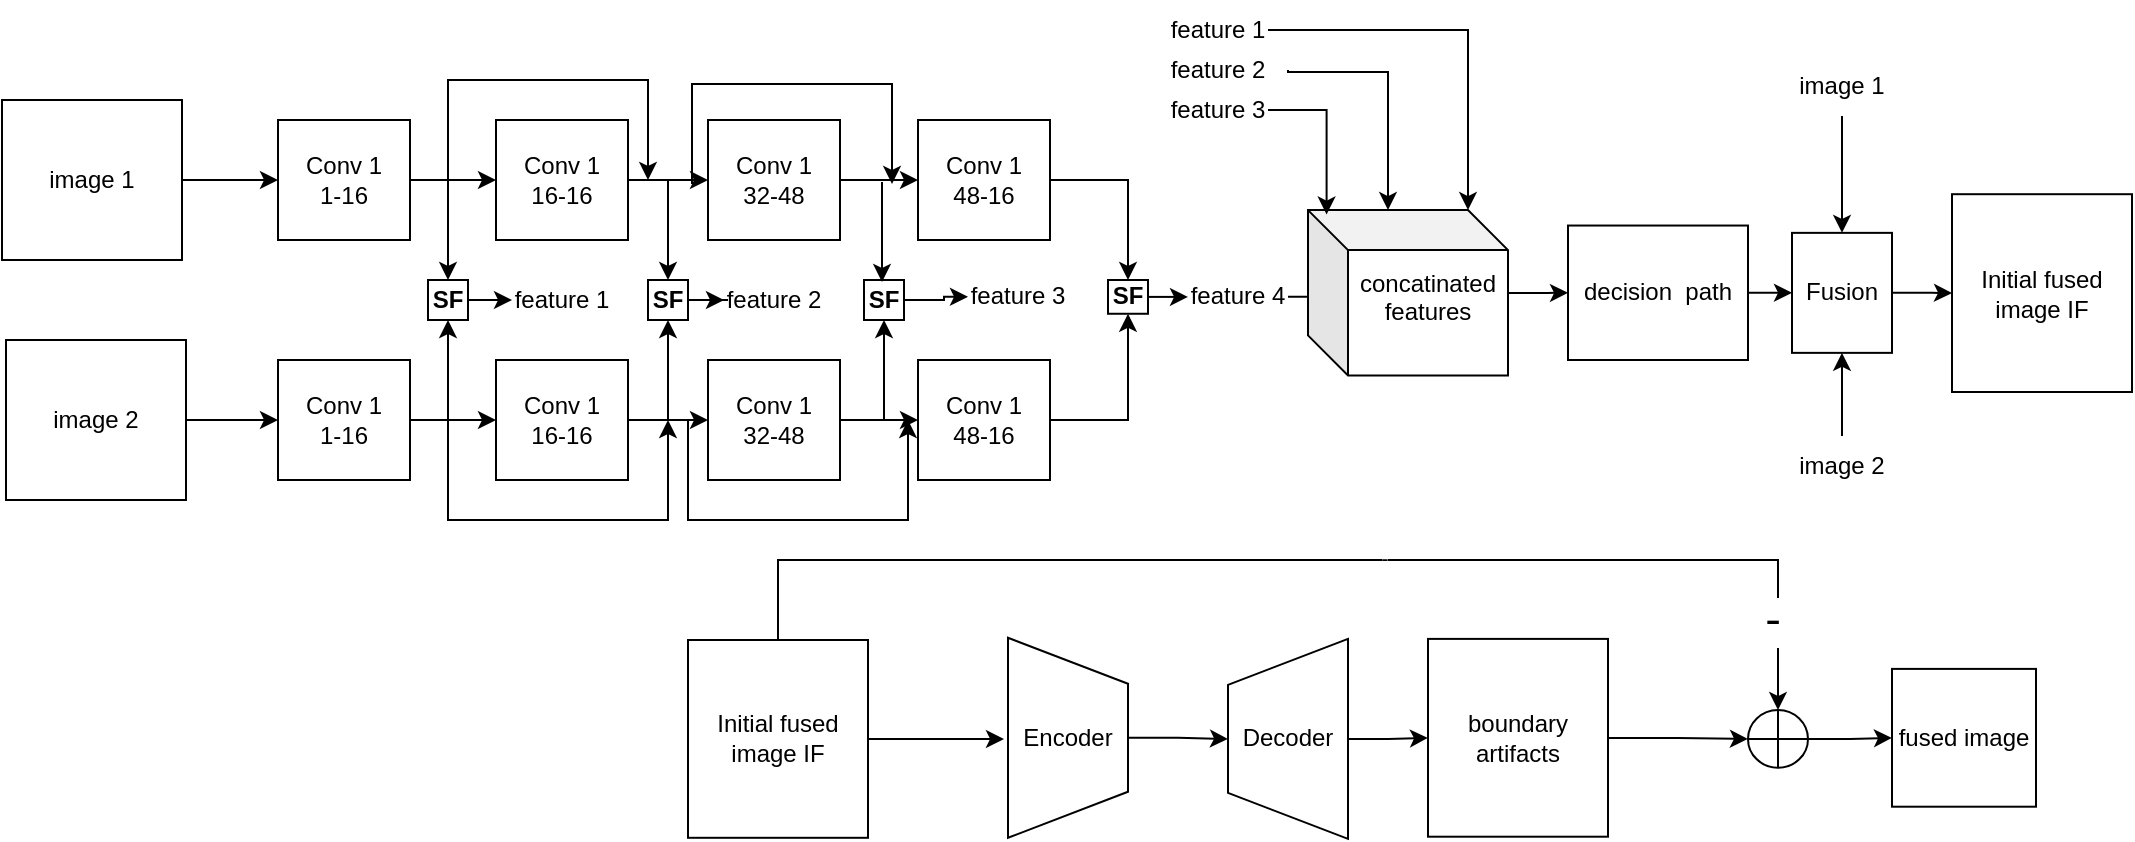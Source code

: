 <mxfile version="23.1.5" type="google">
  <diagram name="Page-1" id="GpAMs-AU3WVB7W0eOsBw">
    <mxGraphModel grid="1" page="1" gridSize="10" guides="1" tooltips="1" connect="1" arrows="1" fold="1" pageScale="1" pageWidth="827" pageHeight="1169" math="0" shadow="0">
      <root>
        <mxCell id="0" />
        <mxCell id="1" parent="0" />
        <mxCell id="OBFP0l17kaqNYe4ghBis-11" value="" style="edgeStyle=orthogonalEdgeStyle;rounded=0;orthogonalLoop=1;jettySize=auto;html=1;" edge="1" parent="1" source="OBFP0l17kaqNYe4ghBis-1" target="OBFP0l17kaqNYe4ghBis-3">
          <mxGeometry relative="1" as="geometry" />
        </mxCell>
        <mxCell id="OBFP0l17kaqNYe4ghBis-1" value="image 1" style="rounded=0;whiteSpace=wrap;html=1;" vertex="1" parent="1">
          <mxGeometry x="167" y="70" width="90" height="80" as="geometry" />
        </mxCell>
        <mxCell id="OBFP0l17kaqNYe4ghBis-12" value="" style="edgeStyle=orthogonalEdgeStyle;rounded=0;orthogonalLoop=1;jettySize=auto;html=1;" edge="1" parent="1" source="OBFP0l17kaqNYe4ghBis-2" target="OBFP0l17kaqNYe4ghBis-4">
          <mxGeometry relative="1" as="geometry" />
        </mxCell>
        <mxCell id="OBFP0l17kaqNYe4ghBis-2" value="image 2" style="rounded=0;whiteSpace=wrap;html=1;" vertex="1" parent="1">
          <mxGeometry x="169" y="190" width="90" height="80" as="geometry" />
        </mxCell>
        <mxCell id="OBFP0l17kaqNYe4ghBis-13" value="" style="edgeStyle=orthogonalEdgeStyle;rounded=0;orthogonalLoop=1;jettySize=auto;html=1;" edge="1" parent="1" source="OBFP0l17kaqNYe4ghBis-3" target="OBFP0l17kaqNYe4ghBis-6">
          <mxGeometry relative="1" as="geometry" />
        </mxCell>
        <mxCell id="OBFP0l17kaqNYe4ghBis-3" value="Conv 1&lt;br&gt;1-16" style="rounded=0;whiteSpace=wrap;html=1;" vertex="1" parent="1">
          <mxGeometry x="305" y="80" width="66" height="60" as="geometry" />
        </mxCell>
        <mxCell id="OBFP0l17kaqNYe4ghBis-14" value="" style="edgeStyle=orthogonalEdgeStyle;rounded=0;orthogonalLoop=1;jettySize=auto;html=1;" edge="1" parent="1" source="OBFP0l17kaqNYe4ghBis-4" target="OBFP0l17kaqNYe4ghBis-5">
          <mxGeometry relative="1" as="geometry" />
        </mxCell>
        <mxCell id="OBFP0l17kaqNYe4ghBis-4" value="Conv 1&lt;br&gt;1-16" style="rounded=0;whiteSpace=wrap;html=1;" vertex="1" parent="1">
          <mxGeometry x="305" y="200" width="66" height="60" as="geometry" />
        </mxCell>
        <mxCell id="OBFP0l17kaqNYe4ghBis-16" value="" style="edgeStyle=orthogonalEdgeStyle;rounded=0;orthogonalLoop=1;jettySize=auto;html=1;" edge="1" parent="1" source="OBFP0l17kaqNYe4ghBis-5" target="OBFP0l17kaqNYe4ghBis-8">
          <mxGeometry relative="1" as="geometry" />
        </mxCell>
        <mxCell id="OBFP0l17kaqNYe4ghBis-5" value="Conv 1&lt;br&gt;16-16" style="rounded=0;whiteSpace=wrap;html=1;" vertex="1" parent="1">
          <mxGeometry x="414" y="200" width="66" height="60" as="geometry" />
        </mxCell>
        <mxCell id="OBFP0l17kaqNYe4ghBis-15" value="" style="edgeStyle=orthogonalEdgeStyle;rounded=0;orthogonalLoop=1;jettySize=auto;html=1;" edge="1" parent="1" source="OBFP0l17kaqNYe4ghBis-6" target="OBFP0l17kaqNYe4ghBis-7">
          <mxGeometry relative="1" as="geometry" />
        </mxCell>
        <mxCell id="OBFP0l17kaqNYe4ghBis-6" value="Conv 1&lt;br&gt;16-16" style="rounded=0;whiteSpace=wrap;html=1;" vertex="1" parent="1">
          <mxGeometry x="414" y="80" width="66" height="60" as="geometry" />
        </mxCell>
        <mxCell id="OBFP0l17kaqNYe4ghBis-17" value="" style="edgeStyle=orthogonalEdgeStyle;rounded=0;orthogonalLoop=1;jettySize=auto;html=1;" edge="1" parent="1" source="OBFP0l17kaqNYe4ghBis-7" target="OBFP0l17kaqNYe4ghBis-10">
          <mxGeometry relative="1" as="geometry" />
        </mxCell>
        <mxCell id="OBFP0l17kaqNYe4ghBis-7" value="Conv 1&lt;br&gt;32-48" style="rounded=0;whiteSpace=wrap;html=1;" vertex="1" parent="1">
          <mxGeometry x="520" y="80" width="66" height="60" as="geometry" />
        </mxCell>
        <mxCell id="OBFP0l17kaqNYe4ghBis-18" value="" style="edgeStyle=orthogonalEdgeStyle;rounded=0;orthogonalLoop=1;jettySize=auto;html=1;" edge="1" parent="1" source="OBFP0l17kaqNYe4ghBis-8" target="OBFP0l17kaqNYe4ghBis-9">
          <mxGeometry relative="1" as="geometry" />
        </mxCell>
        <mxCell id="OBFP0l17kaqNYe4ghBis-8" value="Conv 1&lt;br&gt;32-48" style="rounded=0;whiteSpace=wrap;html=1;" vertex="1" parent="1">
          <mxGeometry x="520" y="200" width="66" height="60" as="geometry" />
        </mxCell>
        <mxCell id="OBFP0l17kaqNYe4ghBis-9" value="Conv 1&lt;br&gt;48-16" style="rounded=0;whiteSpace=wrap;html=1;" vertex="1" parent="1">
          <mxGeometry x="625" y="200" width="66" height="60" as="geometry" />
        </mxCell>
        <mxCell id="OBFP0l17kaqNYe4ghBis-10" value="Conv 1&lt;br&gt;48-16" style="rounded=0;whiteSpace=wrap;html=1;" vertex="1" parent="1">
          <mxGeometry x="625" y="80" width="66" height="60" as="geometry" />
        </mxCell>
        <mxCell id="OBFP0l17kaqNYe4ghBis-44" value="" style="edgeStyle=orthogonalEdgeStyle;rounded=0;orthogonalLoop=1;jettySize=auto;html=1;" edge="1" parent="1" source="OBFP0l17kaqNYe4ghBis-19" target="OBFP0l17kaqNYe4ghBis-43">
          <mxGeometry relative="1" as="geometry" />
        </mxCell>
        <mxCell id="OBFP0l17kaqNYe4ghBis-19" value="&lt;b&gt;SF&lt;/b&gt;" style="rounded=0;whiteSpace=wrap;html=1;" vertex="1" parent="1">
          <mxGeometry x="380" y="160" width="20" height="20" as="geometry" />
        </mxCell>
        <mxCell id="OBFP0l17kaqNYe4ghBis-49" value="" style="edgeStyle=orthogonalEdgeStyle;rounded=0;orthogonalLoop=1;jettySize=auto;html=1;" edge="1" parent="1" source="OBFP0l17kaqNYe4ghBis-20" target="OBFP0l17kaqNYe4ghBis-45">
          <mxGeometry relative="1" as="geometry" />
        </mxCell>
        <mxCell id="OBFP0l17kaqNYe4ghBis-20" value="&lt;b&gt;SF&lt;/b&gt;" style="rounded=0;whiteSpace=wrap;html=1;" vertex="1" parent="1">
          <mxGeometry x="490" y="160" width="20" height="20" as="geometry" />
        </mxCell>
        <mxCell id="OBFP0l17kaqNYe4ghBis-50" value="" style="edgeStyle=orthogonalEdgeStyle;rounded=0;orthogonalLoop=1;jettySize=auto;html=1;" edge="1" parent="1" source="OBFP0l17kaqNYe4ghBis-21" target="OBFP0l17kaqNYe4ghBis-46">
          <mxGeometry relative="1" as="geometry" />
        </mxCell>
        <mxCell id="OBFP0l17kaqNYe4ghBis-21" value="&lt;b&gt;SF&lt;/b&gt;" style="rounded=0;whiteSpace=wrap;html=1;" vertex="1" parent="1">
          <mxGeometry x="598" y="160" width="20" height="20" as="geometry" />
        </mxCell>
        <mxCell id="OBFP0l17kaqNYe4ghBis-22" value="" style="endArrow=classic;html=1;rounded=0;entryX=0.5;entryY=0;entryDx=0;entryDy=0;" edge="1" parent="1" target="OBFP0l17kaqNYe4ghBis-19">
          <mxGeometry width="50" height="50" relative="1" as="geometry">
            <mxPoint x="390" y="110" as="sourcePoint" />
            <mxPoint x="440" y="270" as="targetPoint" />
          </mxGeometry>
        </mxCell>
        <mxCell id="OBFP0l17kaqNYe4ghBis-23" value="" style="endArrow=classic;html=1;rounded=0;entryX=0.5;entryY=0;entryDx=0;entryDy=0;" edge="1" parent="1" target="OBFP0l17kaqNYe4ghBis-20">
          <mxGeometry width="50" height="50" relative="1" as="geometry">
            <mxPoint x="500" y="110" as="sourcePoint" />
            <mxPoint x="400" y="170" as="targetPoint" />
            <Array as="points" />
          </mxGeometry>
        </mxCell>
        <mxCell id="OBFP0l17kaqNYe4ghBis-24" value="" style="endArrow=classic;html=1;rounded=0;entryX=0.5;entryY=1;entryDx=0;entryDy=0;" edge="1" parent="1" target="OBFP0l17kaqNYe4ghBis-19">
          <mxGeometry width="50" height="50" relative="1" as="geometry">
            <mxPoint x="390" y="230" as="sourcePoint" />
            <mxPoint x="400" y="170" as="targetPoint" />
          </mxGeometry>
        </mxCell>
        <mxCell id="OBFP0l17kaqNYe4ghBis-25" value="" style="endArrow=classic;html=1;rounded=0;entryX=0.5;entryY=1;entryDx=0;entryDy=0;" edge="1" parent="1" target="OBFP0l17kaqNYe4ghBis-20">
          <mxGeometry width="50" height="50" relative="1" as="geometry">
            <mxPoint x="500" y="230" as="sourcePoint" />
            <mxPoint x="400" y="190" as="targetPoint" />
          </mxGeometry>
        </mxCell>
        <mxCell id="OBFP0l17kaqNYe4ghBis-26" value="" style="endArrow=classic;html=1;rounded=0;" edge="1" parent="1">
          <mxGeometry width="50" height="50" relative="1" as="geometry">
            <mxPoint x="390" y="230" as="sourcePoint" />
            <mxPoint x="500" y="230" as="targetPoint" />
            <Array as="points">
              <mxPoint x="390" y="280" />
              <mxPoint x="500" y="280" />
              <mxPoint x="500" y="250" />
            </Array>
          </mxGeometry>
        </mxCell>
        <mxCell id="OBFP0l17kaqNYe4ghBis-27" value="" style="endArrow=classic;html=1;rounded=0;" edge="1" parent="1">
          <mxGeometry width="50" height="50" relative="1" as="geometry">
            <mxPoint x="510" y="230" as="sourcePoint" />
            <mxPoint x="620" y="230" as="targetPoint" />
            <Array as="points">
              <mxPoint x="510" y="280" />
              <mxPoint x="620" y="280" />
            </Array>
          </mxGeometry>
        </mxCell>
        <mxCell id="OBFP0l17kaqNYe4ghBis-28" value="" style="endArrow=classic;html=1;rounded=0;" edge="1" parent="1">
          <mxGeometry width="50" height="50" relative="1" as="geometry">
            <mxPoint x="390" y="110" as="sourcePoint" />
            <mxPoint x="490" y="110" as="targetPoint" />
            <Array as="points">
              <mxPoint x="390" y="80" />
              <mxPoint x="390" y="60" />
              <mxPoint x="400" y="60" />
              <mxPoint x="450" y="60" />
              <mxPoint x="490" y="60" />
            </Array>
          </mxGeometry>
        </mxCell>
        <mxCell id="OBFP0l17kaqNYe4ghBis-29" value="" style="endArrow=classic;html=1;rounded=0;" edge="1" parent="1">
          <mxGeometry width="50" height="50" relative="1" as="geometry">
            <mxPoint x="512" y="112" as="sourcePoint" />
            <mxPoint x="612" y="112" as="targetPoint" />
            <Array as="points">
              <mxPoint x="512" y="82" />
              <mxPoint x="512" y="62" />
              <mxPoint x="522" y="62" />
              <mxPoint x="572" y="62" />
              <mxPoint x="612" y="62" />
            </Array>
          </mxGeometry>
        </mxCell>
        <mxCell id="OBFP0l17kaqNYe4ghBis-30" value="" style="endArrow=classic;html=1;rounded=0;entryX=0.5;entryY=0;entryDx=0;entryDy=0;" edge="1" parent="1">
          <mxGeometry width="50" height="50" relative="1" as="geometry">
            <mxPoint x="607" y="111" as="sourcePoint" />
            <mxPoint x="607" y="161" as="targetPoint" />
            <Array as="points" />
          </mxGeometry>
        </mxCell>
        <mxCell id="OBFP0l17kaqNYe4ghBis-32" value="" style="endArrow=classic;html=1;rounded=0;entryX=0.5;entryY=1;entryDx=0;entryDy=0;" edge="1" parent="1" target="OBFP0l17kaqNYe4ghBis-21">
          <mxGeometry width="50" height="50" relative="1" as="geometry">
            <mxPoint x="608" y="230" as="sourcePoint" />
            <mxPoint x="617" y="171" as="targetPoint" />
            <Array as="points" />
          </mxGeometry>
        </mxCell>
        <mxCell id="OBFP0l17kaqNYe4ghBis-51" value="" style="edgeStyle=orthogonalEdgeStyle;rounded=0;orthogonalLoop=1;jettySize=auto;html=1;" edge="1" parent="1" source="OBFP0l17kaqNYe4ghBis-33" target="OBFP0l17kaqNYe4ghBis-48">
          <mxGeometry relative="1" as="geometry" />
        </mxCell>
        <mxCell id="OBFP0l17kaqNYe4ghBis-33" value="&lt;b&gt;SF&lt;/b&gt;" style="rounded=0;whiteSpace=wrap;html=1;" vertex="1" parent="1">
          <mxGeometry x="720" y="160" width="20" height="16.88" as="geometry" />
        </mxCell>
        <mxCell id="OBFP0l17kaqNYe4ghBis-37" value="" style="endArrow=classic;html=1;rounded=0;entryX=0.5;entryY=0;entryDx=0;entryDy=0;exitX=1;exitY=0.5;exitDx=0;exitDy=0;" edge="1" parent="1" source="OBFP0l17kaqNYe4ghBis-10" target="OBFP0l17kaqNYe4ghBis-33">
          <mxGeometry width="50" height="50" relative="1" as="geometry">
            <mxPoint x="390" y="210" as="sourcePoint" />
            <mxPoint x="440" y="160" as="targetPoint" />
            <Array as="points">
              <mxPoint x="730" y="110" />
            </Array>
          </mxGeometry>
        </mxCell>
        <mxCell id="OBFP0l17kaqNYe4ghBis-38" value="" style="endArrow=classic;html=1;rounded=0;entryX=0.5;entryY=1;entryDx=0;entryDy=0;exitX=1;exitY=0.5;exitDx=0;exitDy=0;" edge="1" parent="1" source="OBFP0l17kaqNYe4ghBis-9" target="OBFP0l17kaqNYe4ghBis-33">
          <mxGeometry width="50" height="50" relative="1" as="geometry">
            <mxPoint x="701" y="120" as="sourcePoint" />
            <mxPoint x="745" y="145" as="targetPoint" />
            <Array as="points">
              <mxPoint x="730" y="230" />
            </Array>
          </mxGeometry>
        </mxCell>
        <mxCell id="OBFP0l17kaqNYe4ghBis-43" value="feature 1" style="text;html=1;align=center;verticalAlign=middle;whiteSpace=wrap;rounded=0;" vertex="1" parent="1">
          <mxGeometry x="422" y="155" width="50" height="30" as="geometry" />
        </mxCell>
        <mxCell id="OBFP0l17kaqNYe4ghBis-45" value="feature 2" style="text;html=1;align=center;verticalAlign=middle;whiteSpace=wrap;rounded=0;" vertex="1" parent="1">
          <mxGeometry x="528" y="155" width="50" height="30" as="geometry" />
        </mxCell>
        <mxCell id="OBFP0l17kaqNYe4ghBis-46" value="feature 3" style="text;html=1;align=center;verticalAlign=middle;whiteSpace=wrap;rounded=0;" vertex="1" parent="1">
          <mxGeometry x="650" y="153.44" width="50" height="30" as="geometry" />
        </mxCell>
        <mxCell id="OBFP0l17kaqNYe4ghBis-56" value="" style="edgeStyle=orthogonalEdgeStyle;rounded=0;orthogonalLoop=1;jettySize=auto;html=1;" edge="1" parent="1" source="OBFP0l17kaqNYe4ghBis-48" target="OBFP0l17kaqNYe4ghBis-52">
          <mxGeometry relative="1" as="geometry" />
        </mxCell>
        <mxCell id="OBFP0l17kaqNYe4ghBis-48" value="feature 4" style="text;html=1;align=center;verticalAlign=middle;whiteSpace=wrap;rounded=0;" vertex="1" parent="1">
          <mxGeometry x="760" y="153.44" width="50" height="30" as="geometry" />
        </mxCell>
        <mxCell id="OBFP0l17kaqNYe4ghBis-64" value="" style="edgeStyle=orthogonalEdgeStyle;rounded=0;orthogonalLoop=1;jettySize=auto;html=1;" edge="1" parent="1" source="OBFP0l17kaqNYe4ghBis-52" target="OBFP0l17kaqNYe4ghBis-63">
          <mxGeometry relative="1" as="geometry" />
        </mxCell>
        <mxCell id="OBFP0l17kaqNYe4ghBis-52" value="concatinated features&lt;div&gt;&lt;br/&gt;&lt;/div&gt;" style="shape=cube;whiteSpace=wrap;html=1;boundedLbl=1;backgroundOutline=1;darkOpacity=0.05;darkOpacity2=0.1;" vertex="1" parent="1">
          <mxGeometry x="820" y="125.05" width="100" height="82.66" as="geometry" />
        </mxCell>
        <mxCell id="OBFP0l17kaqNYe4ghBis-53" value="feature 1" style="text;html=1;align=center;verticalAlign=middle;whiteSpace=wrap;rounded=0;" vertex="1" parent="1">
          <mxGeometry x="750" y="20" width="50" height="30" as="geometry" />
        </mxCell>
        <mxCell id="OBFP0l17kaqNYe4ghBis-60" value="" style="edgeStyle=orthogonalEdgeStyle;rounded=0;orthogonalLoop=1;jettySize=auto;html=1;entryX=0;entryY=0;entryDx=40;entryDy=0;entryPerimeter=0;" edge="1" parent="1" target="OBFP0l17kaqNYe4ghBis-52">
          <mxGeometry relative="1" as="geometry">
            <mxPoint x="810" y="55" as="sourcePoint" />
            <mxPoint x="885" y="124.22" as="targetPoint" />
            <Array as="points">
              <mxPoint x="860" y="56" />
            </Array>
          </mxGeometry>
        </mxCell>
        <mxCell id="OBFP0l17kaqNYe4ghBis-54" value="feature 2" style="text;html=1;align=center;verticalAlign=middle;whiteSpace=wrap;rounded=0;" vertex="1" parent="1">
          <mxGeometry x="750" y="40" width="50" height="30" as="geometry" />
        </mxCell>
        <mxCell id="OBFP0l17kaqNYe4ghBis-58" value="" style="edgeStyle=orthogonalEdgeStyle;rounded=0;orthogonalLoop=1;jettySize=auto;html=1;entryX=0.093;entryY=0.027;entryDx=0;entryDy=0;entryPerimeter=0;" edge="1" parent="1" source="OBFP0l17kaqNYe4ghBis-55" target="OBFP0l17kaqNYe4ghBis-52">
          <mxGeometry relative="1" as="geometry">
            <mxPoint x="850" y="120" as="targetPoint" />
          </mxGeometry>
        </mxCell>
        <mxCell id="OBFP0l17kaqNYe4ghBis-55" value="feature 3" style="text;html=1;align=center;verticalAlign=middle;whiteSpace=wrap;rounded=0;" vertex="1" parent="1">
          <mxGeometry x="750" y="60" width="50" height="30" as="geometry" />
        </mxCell>
        <mxCell id="5EzRKYY1F06j_9IUN6NR-1" value="" style="edgeStyle=orthogonalEdgeStyle;rounded=0;orthogonalLoop=1;jettySize=auto;html=1;" edge="1" parent="1" source="OBFP0l17kaqNYe4ghBis-63" target="OBFP0l17kaqNYe4ghBis-67">
          <mxGeometry relative="1" as="geometry" />
        </mxCell>
        <mxCell id="OBFP0l17kaqNYe4ghBis-63" value="decision&amp;nbsp; path" style="rounded=0;whiteSpace=wrap;html=1;" vertex="1" parent="1">
          <mxGeometry x="950" y="132.77" width="90" height="67.23" as="geometry" />
        </mxCell>
        <mxCell id="OBFP0l17kaqNYe4ghBis-66" value="Initial fused image IF" style="rounded=0;whiteSpace=wrap;html=1;" vertex="1" parent="1">
          <mxGeometry x="1142" y="117.1" width="90" height="98.9" as="geometry" />
        </mxCell>
        <mxCell id="OBFP0l17kaqNYe4ghBis-73" value="" style="edgeStyle=orthogonalEdgeStyle;rounded=0;orthogonalLoop=1;jettySize=auto;html=1;" edge="1" parent="1" source="OBFP0l17kaqNYe4ghBis-67" target="OBFP0l17kaqNYe4ghBis-66">
          <mxGeometry relative="1" as="geometry" />
        </mxCell>
        <mxCell id="OBFP0l17kaqNYe4ghBis-67" value="Fusion" style="rounded=0;whiteSpace=wrap;html=1;" vertex="1" parent="1">
          <mxGeometry x="1062" y="136.43" width="50" height="60" as="geometry" />
        </mxCell>
        <mxCell id="OBFP0l17kaqNYe4ghBis-68" value="" style="endArrow=classic;html=1;rounded=0;entryX=0;entryY=0;entryDx=80;entryDy=0;entryPerimeter=0;exitX=1;exitY=0.5;exitDx=0;exitDy=0;" edge="1" parent="1" source="OBFP0l17kaqNYe4ghBis-53" target="OBFP0l17kaqNYe4ghBis-52">
          <mxGeometry width="50" height="50" relative="1" as="geometry">
            <mxPoint x="560" y="250" as="sourcePoint" />
            <mxPoint x="610" y="200" as="targetPoint" />
            <Array as="points">
              <mxPoint x="900" y="35" />
            </Array>
          </mxGeometry>
        </mxCell>
        <mxCell id="OBFP0l17kaqNYe4ghBis-72" value="" style="edgeStyle=orthogonalEdgeStyle;rounded=0;orthogonalLoop=1;jettySize=auto;html=1;" edge="1" parent="1" source="OBFP0l17kaqNYe4ghBis-69" target="OBFP0l17kaqNYe4ghBis-67">
          <mxGeometry relative="1" as="geometry" />
        </mxCell>
        <mxCell id="OBFP0l17kaqNYe4ghBis-69" value="image 1" style="text;html=1;align=center;verticalAlign=middle;whiteSpace=wrap;rounded=0;" vertex="1" parent="1">
          <mxGeometry x="1062" y="48" width="50" height="30" as="geometry" />
        </mxCell>
        <mxCell id="OBFP0l17kaqNYe4ghBis-71" value="" style="edgeStyle=orthogonalEdgeStyle;rounded=0;orthogonalLoop=1;jettySize=auto;html=1;" edge="1" parent="1" source="OBFP0l17kaqNYe4ghBis-70" target="OBFP0l17kaqNYe4ghBis-67">
          <mxGeometry relative="1" as="geometry" />
        </mxCell>
        <mxCell id="OBFP0l17kaqNYe4ghBis-70" value="image 2" style="text;html=1;align=center;verticalAlign=middle;whiteSpace=wrap;rounded=0;" vertex="1" parent="1">
          <mxGeometry x="1062" y="238" width="50" height="30" as="geometry" />
        </mxCell>
        <mxCell id="OBFP0l17kaqNYe4ghBis-76" value="" style="edgeStyle=orthogonalEdgeStyle;rounded=0;orthogonalLoop=1;jettySize=auto;html=1;" edge="1" parent="1" source="OBFP0l17kaqNYe4ghBis-74">
          <mxGeometry relative="1" as="geometry">
            <mxPoint x="668" y="389.5" as="targetPoint" />
          </mxGeometry>
        </mxCell>
        <mxCell id="5EzRKYY1F06j_9IUN6NR-9" value="" style="edgeStyle=orthogonalEdgeStyle;rounded=0;orthogonalLoop=1;jettySize=auto;html=1;entryX=0.5;entryY=0;entryDx=0;entryDy=0;" edge="1" parent="1" source="OBFP0l17kaqNYe4ghBis-74" target="5EzRKYY1F06j_9IUN6NR-7">
          <mxGeometry relative="1" as="geometry">
            <Array as="points">
              <mxPoint x="555" y="300" />
              <mxPoint x="1055" y="300" />
            </Array>
          </mxGeometry>
        </mxCell>
        <mxCell id="5EzRKYY1F06j_9IUN6NR-10" value="-" style="edgeLabel;html=1;align=center;verticalAlign=middle;resizable=0;points=[];" connectable="0" vertex="1" parent="5EzRKYY1F06j_9IUN6NR-9">
          <mxGeometry x="0.115" y="1" relative="1" as="geometry">
            <mxPoint as="offset" />
          </mxGeometry>
        </mxCell>
        <mxCell id="5EzRKYY1F06j_9IUN6NR-12" value="&lt;font style=&quot;font-size: 21px;&quot; face=&quot;Courier New&quot;&gt;-&lt;/font&gt;" style="edgeLabel;html=1;align=center;verticalAlign=middle;resizable=0;points=[];" connectable="0" vertex="1" parent="5EzRKYY1F06j_9IUN6NR-9">
          <mxGeometry x="0.857" y="-3" relative="1" as="geometry">
            <mxPoint as="offset" />
          </mxGeometry>
        </mxCell>
        <mxCell id="OBFP0l17kaqNYe4ghBis-74" value="Initial fused image IF" style="rounded=0;whiteSpace=wrap;html=1;" vertex="1" parent="1">
          <mxGeometry x="510" y="340" width="90" height="98.9" as="geometry" />
        </mxCell>
        <mxCell id="5EzRKYY1F06j_9IUN6NR-8" value="" style="edgeStyle=orthogonalEdgeStyle;rounded=0;orthogonalLoop=1;jettySize=auto;html=1;" edge="1" parent="1" source="OBFP0l17kaqNYe4ghBis-77" target="5EzRKYY1F06j_9IUN6NR-7">
          <mxGeometry relative="1" as="geometry" />
        </mxCell>
        <mxCell id="OBFP0l17kaqNYe4ghBis-77" value="boundary artifacts" style="rounded=0;whiteSpace=wrap;html=1;" vertex="1" parent="1">
          <mxGeometry x="880" y="339.45" width="90" height="98.9" as="geometry" />
        </mxCell>
        <mxCell id="5EzRKYY1F06j_9IUN6NR-5" value="" style="edgeStyle=orthogonalEdgeStyle;rounded=0;orthogonalLoop=1;jettySize=auto;html=1;" edge="1" parent="1" source="5EzRKYY1F06j_9IUN6NR-3" target="5EzRKYY1F06j_9IUN6NR-4">
          <mxGeometry relative="1" as="geometry" />
        </mxCell>
        <mxCell id="5EzRKYY1F06j_9IUN6NR-3" value="Encoder" style="verticalLabelPosition=middle;verticalAlign=middle;html=1;shape=trapezoid;perimeter=trapezoidPerimeter;whiteSpace=wrap;size=0.23;arcSize=10;flipV=1;labelPosition=center;align=center;direction=south;" vertex="1" parent="1">
          <mxGeometry x="670" y="338.9" width="60" height="100" as="geometry" />
        </mxCell>
        <mxCell id="5EzRKYY1F06j_9IUN6NR-6" value="" style="edgeStyle=orthogonalEdgeStyle;rounded=0;orthogonalLoop=1;jettySize=auto;html=1;" edge="1" parent="1" source="5EzRKYY1F06j_9IUN6NR-4" target="OBFP0l17kaqNYe4ghBis-77">
          <mxGeometry relative="1" as="geometry" />
        </mxCell>
        <mxCell id="5EzRKYY1F06j_9IUN6NR-4" value="Decoder" style="verticalLabelPosition=middle;verticalAlign=middle;html=1;shape=trapezoid;perimeter=trapezoidPerimeter;whiteSpace=wrap;size=0.23;arcSize=10;flipV=1;labelPosition=center;align=center;direction=north;" vertex="1" parent="1">
          <mxGeometry x="780" y="339.45" width="60" height="100" as="geometry" />
        </mxCell>
        <mxCell id="5EzRKYY1F06j_9IUN6NR-14" value="" style="edgeStyle=orthogonalEdgeStyle;rounded=0;orthogonalLoop=1;jettySize=auto;html=1;" edge="1" parent="1" source="5EzRKYY1F06j_9IUN6NR-7" target="5EzRKYY1F06j_9IUN6NR-13">
          <mxGeometry relative="1" as="geometry" />
        </mxCell>
        <mxCell id="5EzRKYY1F06j_9IUN6NR-7" value="" style="shape=orEllipse;perimeter=ellipsePerimeter;whiteSpace=wrap;html=1;backgroundOutline=1;" vertex="1" parent="1">
          <mxGeometry x="1040" y="375" width="30" height="28.9" as="geometry" />
        </mxCell>
        <mxCell id="5EzRKYY1F06j_9IUN6NR-13" value="fused image" style="rounded=0;whiteSpace=wrap;html=1;" vertex="1" parent="1">
          <mxGeometry x="1112" y="354.45" width="72" height="68.9" as="geometry" />
        </mxCell>
      </root>
    </mxGraphModel>
  </diagram>
</mxfile>
